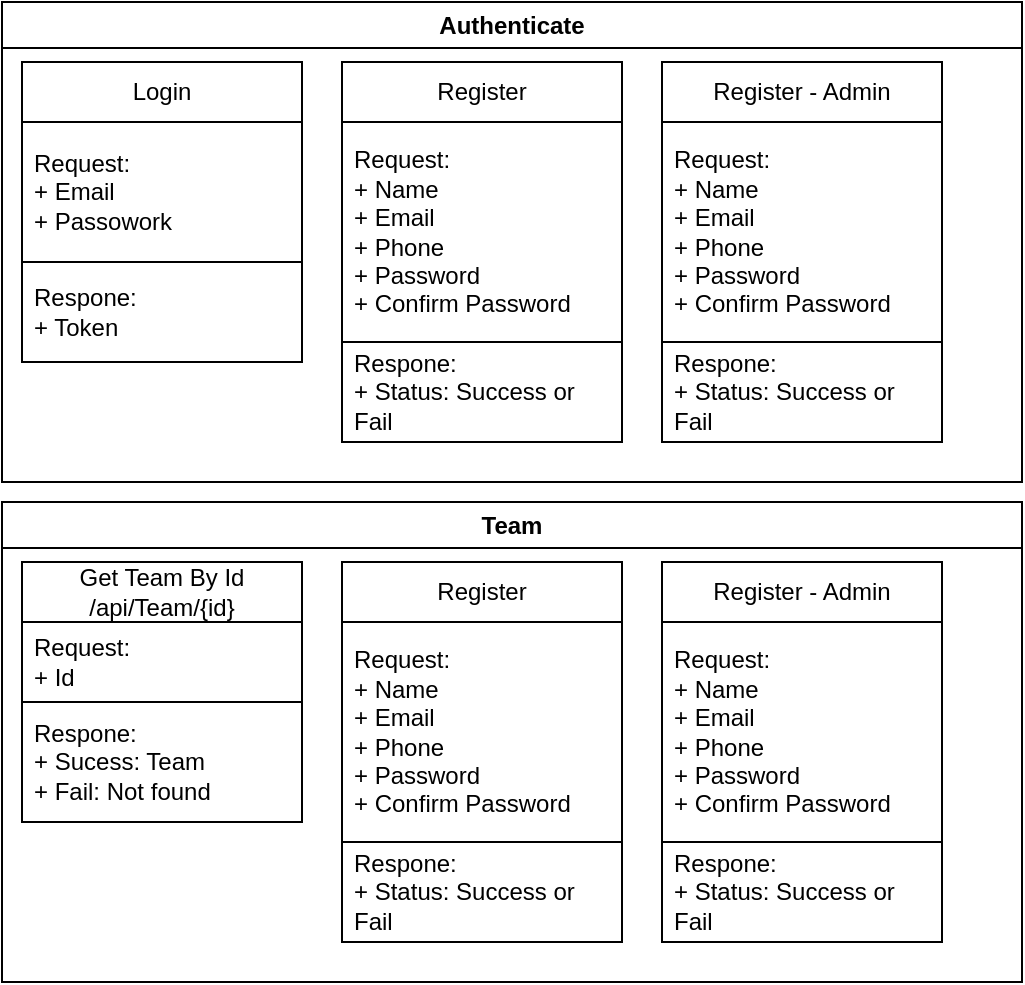 <mxfile version="22.1.11" type="github">
  <diagram name="Trang-1" id="XOwnt1r5eJL68hhTVcDf">
    <mxGraphModel dx="724" dy="384" grid="1" gridSize="10" guides="1" tooltips="1" connect="1" arrows="1" fold="1" page="1" pageScale="1" pageWidth="1200" pageHeight="1600" math="0" shadow="0">
      <root>
        <mxCell id="0" />
        <mxCell id="1" parent="0" />
        <mxCell id="lVbZZnL02DSaKBshp1AG-33" value="Authenticate" style="swimlane;whiteSpace=wrap;html=1;labelBackgroundColor=none;labelBorderColor=none;gradientColor=none;swimlaneFillColor=default;" vertex="1" parent="1">
          <mxGeometry x="20" y="20" width="510" height="240" as="geometry" />
        </mxCell>
        <mxCell id="lVbZZnL02DSaKBshp1AG-24" value="Login" style="swimlane;fontStyle=0;childLayout=stackLayout;horizontal=1;startSize=30;horizontalStack=0;resizeParent=1;resizeParentMax=0;resizeLast=0;collapsible=1;marginBottom=0;whiteSpace=wrap;html=1;" vertex="1" parent="lVbZZnL02DSaKBshp1AG-33">
          <mxGeometry x="10" y="30" width="140" height="150" as="geometry" />
        </mxCell>
        <mxCell id="lVbZZnL02DSaKBshp1AG-25" value="Request:&lt;br&gt;+ Email&lt;br&gt;+ Passowork" style="text;strokeColor=none;fillColor=none;align=left;verticalAlign=middle;spacingLeft=4;spacingRight=4;overflow=hidden;points=[[0,0.5],[1,0.5]];portConstraint=eastwest;rotatable=0;whiteSpace=wrap;html=1;" vertex="1" parent="lVbZZnL02DSaKBshp1AG-24">
          <mxGeometry y="30" width="140" height="70" as="geometry" />
        </mxCell>
        <mxCell id="lVbZZnL02DSaKBshp1AG-30" value="Respone:&lt;br&gt;+ Token" style="text;strokeColor=default;fillColor=none;align=left;verticalAlign=middle;spacingLeft=4;spacingRight=4;overflow=hidden;points=[[0,0.5],[1,0.5]];portConstraint=eastwest;rotatable=0;whiteSpace=wrap;html=1;labelBackgroundColor=none;labelBorderColor=none;" vertex="1" parent="lVbZZnL02DSaKBshp1AG-24">
          <mxGeometry y="100" width="140" height="50" as="geometry" />
        </mxCell>
        <mxCell id="lVbZZnL02DSaKBshp1AG-34" value="Register" style="swimlane;fontStyle=0;childLayout=stackLayout;horizontal=1;startSize=30;horizontalStack=0;resizeParent=1;resizeParentMax=0;resizeLast=0;collapsible=1;marginBottom=0;whiteSpace=wrap;html=1;" vertex="1" parent="lVbZZnL02DSaKBshp1AG-33">
          <mxGeometry x="170" y="30" width="140" height="190" as="geometry" />
        </mxCell>
        <mxCell id="lVbZZnL02DSaKBshp1AG-35" value="Request:&lt;br&gt;+ Name&lt;br&gt;+ Email&lt;br&gt;+ Phone&lt;br&gt;+ Password&lt;br&gt;+ Confirm Password" style="text;strokeColor=none;fillColor=none;align=left;verticalAlign=middle;spacingLeft=4;spacingRight=4;overflow=hidden;points=[[0,0.5],[1,0.5]];portConstraint=eastwest;rotatable=0;whiteSpace=wrap;html=1;" vertex="1" parent="lVbZZnL02DSaKBshp1AG-34">
          <mxGeometry y="30" width="140" height="110" as="geometry" />
        </mxCell>
        <mxCell id="lVbZZnL02DSaKBshp1AG-36" value="Respone:&lt;br&gt;+ Status: Success or Fail" style="text;strokeColor=default;fillColor=none;align=left;verticalAlign=middle;spacingLeft=4;spacingRight=4;overflow=hidden;points=[[0,0.5],[1,0.5]];portConstraint=eastwest;rotatable=0;whiteSpace=wrap;html=1;labelBackgroundColor=none;labelBorderColor=none;" vertex="1" parent="lVbZZnL02DSaKBshp1AG-34">
          <mxGeometry y="140" width="140" height="50" as="geometry" />
        </mxCell>
        <mxCell id="lVbZZnL02DSaKBshp1AG-38" value="Register - Admin" style="swimlane;fontStyle=0;childLayout=stackLayout;horizontal=1;startSize=30;horizontalStack=0;resizeParent=1;resizeParentMax=0;resizeLast=0;collapsible=1;marginBottom=0;whiteSpace=wrap;html=1;" vertex="1" parent="lVbZZnL02DSaKBshp1AG-33">
          <mxGeometry x="330" y="30" width="140" height="190" as="geometry" />
        </mxCell>
        <mxCell id="lVbZZnL02DSaKBshp1AG-39" value="Request:&lt;br&gt;+ Name&lt;br&gt;+ Email&lt;br&gt;+ Phone&lt;br&gt;+ Password&lt;br&gt;+ Confirm Password" style="text;strokeColor=none;fillColor=none;align=left;verticalAlign=middle;spacingLeft=4;spacingRight=4;overflow=hidden;points=[[0,0.5],[1,0.5]];portConstraint=eastwest;rotatable=0;whiteSpace=wrap;html=1;" vertex="1" parent="lVbZZnL02DSaKBshp1AG-38">
          <mxGeometry y="30" width="140" height="110" as="geometry" />
        </mxCell>
        <mxCell id="lVbZZnL02DSaKBshp1AG-40" value="Respone:&lt;br&gt;+ Status: Success or Fail" style="text;strokeColor=default;fillColor=none;align=left;verticalAlign=middle;spacingLeft=4;spacingRight=4;overflow=hidden;points=[[0,0.5],[1,0.5]];portConstraint=eastwest;rotatable=0;whiteSpace=wrap;html=1;labelBackgroundColor=none;labelBorderColor=none;" vertex="1" parent="lVbZZnL02DSaKBshp1AG-38">
          <mxGeometry y="140" width="140" height="50" as="geometry" />
        </mxCell>
        <mxCell id="lVbZZnL02DSaKBshp1AG-41" value="Team" style="swimlane;whiteSpace=wrap;html=1;labelBackgroundColor=none;labelBorderColor=none;gradientColor=none;swimlaneFillColor=default;" vertex="1" parent="1">
          <mxGeometry x="20" y="270" width="510" height="240" as="geometry" />
        </mxCell>
        <mxCell id="lVbZZnL02DSaKBshp1AG-42" value="Get Team By Id&lt;br&gt;/api/Team/{id}" style="swimlane;fontStyle=0;childLayout=stackLayout;horizontal=1;startSize=30;horizontalStack=0;resizeParent=1;resizeParentMax=0;resizeLast=0;collapsible=1;marginBottom=0;whiteSpace=wrap;html=1;" vertex="1" parent="lVbZZnL02DSaKBshp1AG-41">
          <mxGeometry x="10" y="30" width="140" height="130" as="geometry" />
        </mxCell>
        <mxCell id="lVbZZnL02DSaKBshp1AG-43" value="Request:&lt;br&gt;+ Id" style="text;strokeColor=none;fillColor=none;align=left;verticalAlign=middle;spacingLeft=4;spacingRight=4;overflow=hidden;points=[[0,0.5],[1,0.5]];portConstraint=eastwest;rotatable=0;whiteSpace=wrap;html=1;" vertex="1" parent="lVbZZnL02DSaKBshp1AG-42">
          <mxGeometry y="30" width="140" height="40" as="geometry" />
        </mxCell>
        <mxCell id="lVbZZnL02DSaKBshp1AG-44" value="Respone:&lt;br&gt;+ Sucess: Team&lt;br&gt;+ Fail: Not found" style="text;strokeColor=default;fillColor=none;align=left;verticalAlign=middle;spacingLeft=4;spacingRight=4;overflow=hidden;points=[[0,0.5],[1,0.5]];portConstraint=eastwest;rotatable=0;whiteSpace=wrap;html=1;labelBackgroundColor=none;labelBorderColor=none;" vertex="1" parent="lVbZZnL02DSaKBshp1AG-42">
          <mxGeometry y="70" width="140" height="60" as="geometry" />
        </mxCell>
        <mxCell id="lVbZZnL02DSaKBshp1AG-45" value="Register" style="swimlane;fontStyle=0;childLayout=stackLayout;horizontal=1;startSize=30;horizontalStack=0;resizeParent=1;resizeParentMax=0;resizeLast=0;collapsible=1;marginBottom=0;whiteSpace=wrap;html=1;" vertex="1" parent="lVbZZnL02DSaKBshp1AG-41">
          <mxGeometry x="170" y="30" width="140" height="190" as="geometry" />
        </mxCell>
        <mxCell id="lVbZZnL02DSaKBshp1AG-46" value="Request:&lt;br&gt;+ Name&lt;br&gt;+ Email&lt;br&gt;+ Phone&lt;br&gt;+ Password&lt;br&gt;+ Confirm Password" style="text;strokeColor=none;fillColor=none;align=left;verticalAlign=middle;spacingLeft=4;spacingRight=4;overflow=hidden;points=[[0,0.5],[1,0.5]];portConstraint=eastwest;rotatable=0;whiteSpace=wrap;html=1;" vertex="1" parent="lVbZZnL02DSaKBshp1AG-45">
          <mxGeometry y="30" width="140" height="110" as="geometry" />
        </mxCell>
        <mxCell id="lVbZZnL02DSaKBshp1AG-47" value="Respone:&lt;br&gt;+ Status: Success or Fail" style="text;strokeColor=default;fillColor=none;align=left;verticalAlign=middle;spacingLeft=4;spacingRight=4;overflow=hidden;points=[[0,0.5],[1,0.5]];portConstraint=eastwest;rotatable=0;whiteSpace=wrap;html=1;labelBackgroundColor=none;labelBorderColor=none;" vertex="1" parent="lVbZZnL02DSaKBshp1AG-45">
          <mxGeometry y="140" width="140" height="50" as="geometry" />
        </mxCell>
        <mxCell id="lVbZZnL02DSaKBshp1AG-48" value="Register - Admin" style="swimlane;fontStyle=0;childLayout=stackLayout;horizontal=1;startSize=30;horizontalStack=0;resizeParent=1;resizeParentMax=0;resizeLast=0;collapsible=1;marginBottom=0;whiteSpace=wrap;html=1;" vertex="1" parent="lVbZZnL02DSaKBshp1AG-41">
          <mxGeometry x="330" y="30" width="140" height="190" as="geometry" />
        </mxCell>
        <mxCell id="lVbZZnL02DSaKBshp1AG-49" value="Request:&lt;br&gt;+ Name&lt;br&gt;+ Email&lt;br&gt;+ Phone&lt;br&gt;+ Password&lt;br&gt;+ Confirm Password" style="text;strokeColor=none;fillColor=none;align=left;verticalAlign=middle;spacingLeft=4;spacingRight=4;overflow=hidden;points=[[0,0.5],[1,0.5]];portConstraint=eastwest;rotatable=0;whiteSpace=wrap;html=1;" vertex="1" parent="lVbZZnL02DSaKBshp1AG-48">
          <mxGeometry y="30" width="140" height="110" as="geometry" />
        </mxCell>
        <mxCell id="lVbZZnL02DSaKBshp1AG-50" value="Respone:&lt;br&gt;+ Status: Success or Fail" style="text;strokeColor=default;fillColor=none;align=left;verticalAlign=middle;spacingLeft=4;spacingRight=4;overflow=hidden;points=[[0,0.5],[1,0.5]];portConstraint=eastwest;rotatable=0;whiteSpace=wrap;html=1;labelBackgroundColor=none;labelBorderColor=none;" vertex="1" parent="lVbZZnL02DSaKBshp1AG-48">
          <mxGeometry y="140" width="140" height="50" as="geometry" />
        </mxCell>
      </root>
    </mxGraphModel>
  </diagram>
</mxfile>
